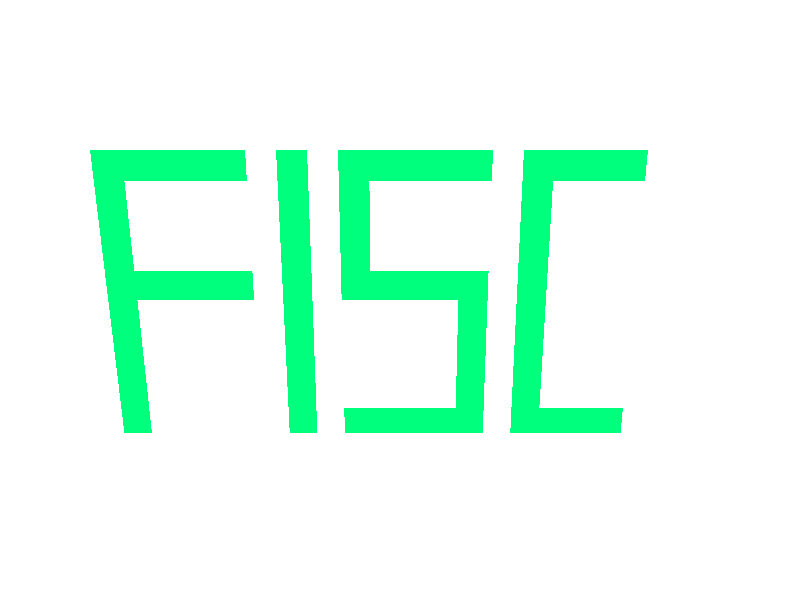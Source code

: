 
#include "colors.inc"  //libreria para utilizar el color

camera{          // especificaciones de la cama
location <0,1,-2>
look_at <0,-2,10>
}                

light_source{ 
<10,10,-15>    //localizacion de la camara
color White   // definimos el color de la luz 
}          

background{White} //color del fondo 

polygon{ //tipo de poligono 
42,         
//letra F 
<-1.0,0.0>,<-1.0,1.0>,
<-0.5,1.0>,<-0.5,0.5>,
<-0.9,0.5>,<-0.9,0.0>,
<-1.0,0.0>,
<-0.5,0.9>,<-0.5,0.6>,
<-0.9,0.6>,<-0.9,0.9>,
<-0.5,0.9>,
//letra I
<-0.4,0.0>,<-0.4,1.0>,
<-0.3,1.0>,<-0.3,0.0>,
<-0.4,0.0>,
//letra S
<-0.2,0.0>,<-0.2,1.0>,
<0.3,1.0>,<0.3,0.0>,
<-0.2,0.0>,
<-0.2,0.1>,<0.2,0.1>,
<0.2,0.5>,<-0.2,0.5>,
<-0.2,0.1>,
<-0.1,0.6>,<-0.1,0.9>,
<0.3,0.9>,<0.3,0.6>,
<-0.1,0.6>,
//letra C
<0.4,0.0>,<0.4,1.0>,
<0.8,1.0>,<0.8,0.0>,
<0.4,0.0>,
<0.5,0.1>,<0.5,0.9>,
<0.8,0.9>,<0.8,0.1>,
<0.5,0.1>

texture {pigment{ color rgb <0.0, 1.0, 0.2>}  // espeficicaiones de la texturas del objeto
            normal{bumps 0.5 scale 0.05}
            finish{phong 1}     
            }                          
scale <1,1,1> rotate<0,0,0> translate<0,0,0>  // especificamos la escala
}